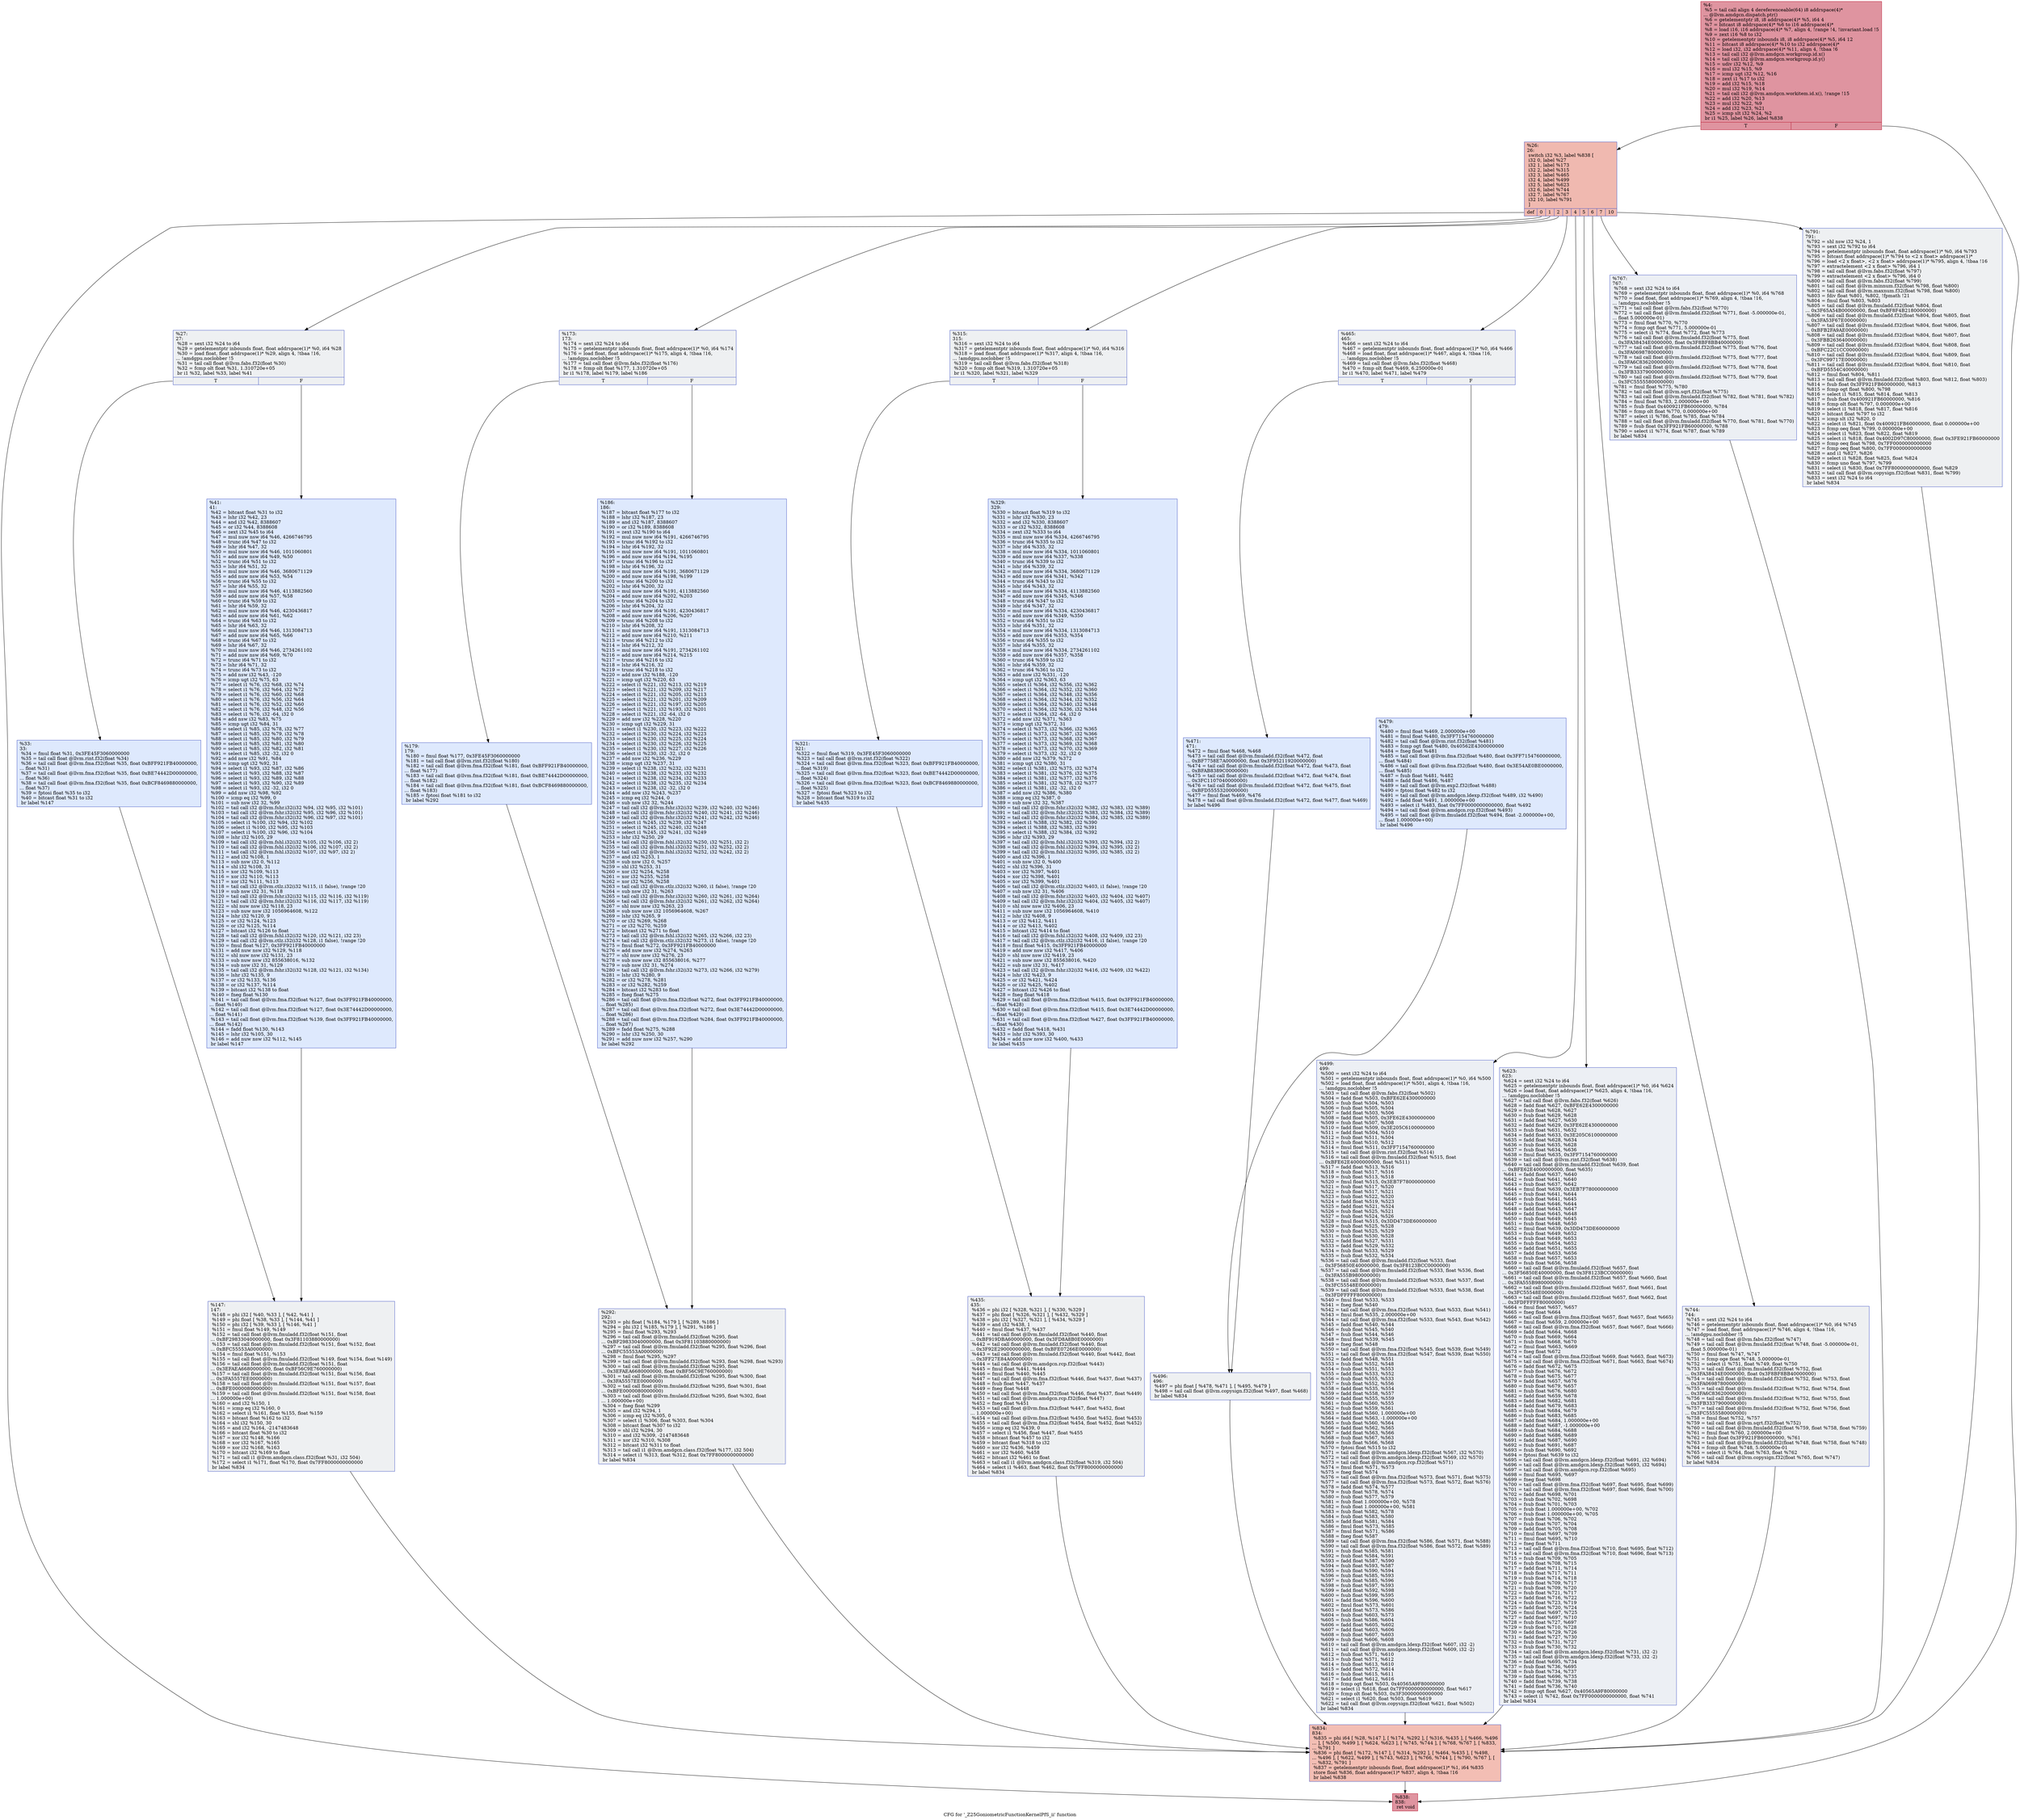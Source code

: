 digraph "CFG for '_Z25GoniometricFunctionKernelPfS_ii' function" {
	label="CFG for '_Z25GoniometricFunctionKernelPfS_ii' function";

	Node0x5f31430 [shape=record,color="#b70d28ff", style=filled, fillcolor="#b70d2870",label="{%4:\l  %5 = tail call align 4 dereferenceable(64) i8 addrspace(4)*\l... @llvm.amdgcn.dispatch.ptr()\l  %6 = getelementptr i8, i8 addrspace(4)* %5, i64 4\l  %7 = bitcast i8 addrspace(4)* %6 to i16 addrspace(4)*\l  %8 = load i16, i16 addrspace(4)* %7, align 4, !range !4, !invariant.load !5\l  %9 = zext i16 %8 to i32\l  %10 = getelementptr inbounds i8, i8 addrspace(4)* %5, i64 12\l  %11 = bitcast i8 addrspace(4)* %10 to i32 addrspace(4)*\l  %12 = load i32, i32 addrspace(4)* %11, align 4, !tbaa !6\l  %13 = tail call i32 @llvm.amdgcn.workgroup.id.x()\l  %14 = tail call i32 @llvm.amdgcn.workgroup.id.y()\l  %15 = udiv i32 %12, %9\l  %16 = mul i32 %15, %9\l  %17 = icmp ugt i32 %12, %16\l  %18 = zext i1 %17 to i32\l  %19 = add i32 %15, %18\l  %20 = mul i32 %19, %14\l  %21 = tail call i32 @llvm.amdgcn.workitem.id.x(), !range !15\l  %22 = add i32 %20, %13\l  %23 = mul i32 %22, %9\l  %24 = add i32 %23, %21\l  %25 = icmp slt i32 %24, %2\l  br i1 %25, label %26, label %838\l|{<s0>T|<s1>F}}"];
	Node0x5f31430:s0 -> Node0x5f33cc0;
	Node0x5f31430:s1 -> Node0x5f33d50;
	Node0x5f33cc0 [shape=record,color="#3d50c3ff", style=filled, fillcolor="#de614d70",label="{%26:\l26:                                               \l  switch i32 %3, label %838 [\l    i32 0, label %27\l    i32 1, label %173\l    i32 2, label %315\l    i32 3, label %465\l    i32 4, label %499\l    i32 5, label %623\l    i32 6, label %744\l    i32 7, label %767\l    i32 10, label %791\l  ]\l|{<s0>def|<s1>0|<s2>1|<s3>2|<s4>3|<s5>4|<s6>5|<s7>6|<s8>7|<s9>10}}"];
	Node0x5f33cc0:s0 -> Node0x5f33d50;
	Node0x5f33cc0:s1 -> Node0x5f33e90;
	Node0x5f33cc0:s2 -> Node0x5f33f10;
	Node0x5f33cc0:s3 -> Node0x5f33fd0;
	Node0x5f33cc0:s4 -> Node0x5f34090;
	Node0x5f33cc0:s5 -> Node0x5f34150;
	Node0x5f33cc0:s6 -> Node0x5f34210;
	Node0x5f33cc0:s7 -> Node0x5f342d0;
	Node0x5f33cc0:s8 -> Node0x5f34390;
	Node0x5f33cc0:s9 -> Node0x5f34450;
	Node0x5f33e90 [shape=record,color="#3d50c3ff", style=filled, fillcolor="#d9dce170",label="{%27:\l27:                                               \l  %28 = sext i32 %24 to i64\l  %29 = getelementptr inbounds float, float addrspace(1)* %0, i64 %28\l  %30 = load float, float addrspace(1)* %29, align 4, !tbaa !16,\l... !amdgpu.noclobber !5\l  %31 = tail call float @llvm.fabs.f32(float %30)\l  %32 = fcmp olt float %31, 1.310720e+05\l  br i1 %32, label %33, label %41\l|{<s0>T|<s1>F}}"];
	Node0x5f33e90:s0 -> Node0x5f33430;
	Node0x5f33e90:s1 -> Node0x5f334c0;
	Node0x5f33430 [shape=record,color="#3d50c3ff", style=filled, fillcolor="#b5cdfa70",label="{%33:\l33:                                               \l  %34 = fmul float %31, 0x3FE45F3060000000\l  %35 = tail call float @llvm.rint.f32(float %34)\l  %36 = tail call float @llvm.fma.f32(float %35, float 0xBFF921FB40000000,\l... float %31)\l  %37 = tail call float @llvm.fma.f32(float %35, float 0xBE74442D00000000,\l... float %36)\l  %38 = tail call float @llvm.fma.f32(float %35, float 0xBCF8469880000000,\l... float %37)\l  %39 = fptosi float %35 to i32\l  %40 = bitcast float %31 to i32\l  br label %147\l}"];
	Node0x5f33430 -> Node0x5f369e0;
	Node0x5f334c0 [shape=record,color="#3d50c3ff", style=filled, fillcolor="#b5cdfa70",label="{%41:\l41:                                               \l  %42 = bitcast float %31 to i32\l  %43 = lshr i32 %42, 23\l  %44 = and i32 %42, 8388607\l  %45 = or i32 %44, 8388608\l  %46 = zext i32 %45 to i64\l  %47 = mul nuw nsw i64 %46, 4266746795\l  %48 = trunc i64 %47 to i32\l  %49 = lshr i64 %47, 32\l  %50 = mul nuw nsw i64 %46, 1011060801\l  %51 = add nuw nsw i64 %49, %50\l  %52 = trunc i64 %51 to i32\l  %53 = lshr i64 %51, 32\l  %54 = mul nuw nsw i64 %46, 3680671129\l  %55 = add nuw nsw i64 %53, %54\l  %56 = trunc i64 %55 to i32\l  %57 = lshr i64 %55, 32\l  %58 = mul nuw nsw i64 %46, 4113882560\l  %59 = add nuw nsw i64 %57, %58\l  %60 = trunc i64 %59 to i32\l  %61 = lshr i64 %59, 32\l  %62 = mul nuw nsw i64 %46, 4230436817\l  %63 = add nuw nsw i64 %61, %62\l  %64 = trunc i64 %63 to i32\l  %65 = lshr i64 %63, 32\l  %66 = mul nuw nsw i64 %46, 1313084713\l  %67 = add nuw nsw i64 %65, %66\l  %68 = trunc i64 %67 to i32\l  %69 = lshr i64 %67, 32\l  %70 = mul nuw nsw i64 %46, 2734261102\l  %71 = add nuw nsw i64 %69, %70\l  %72 = trunc i64 %71 to i32\l  %73 = lshr i64 %71, 32\l  %74 = trunc i64 %73 to i32\l  %75 = add nsw i32 %43, -120\l  %76 = icmp ugt i32 %75, 63\l  %77 = select i1 %76, i32 %68, i32 %74\l  %78 = select i1 %76, i32 %64, i32 %72\l  %79 = select i1 %76, i32 %60, i32 %68\l  %80 = select i1 %76, i32 %56, i32 %64\l  %81 = select i1 %76, i32 %52, i32 %60\l  %82 = select i1 %76, i32 %48, i32 %56\l  %83 = select i1 %76, i32 -64, i32 0\l  %84 = add nsw i32 %83, %75\l  %85 = icmp ugt i32 %84, 31\l  %86 = select i1 %85, i32 %78, i32 %77\l  %87 = select i1 %85, i32 %79, i32 %78\l  %88 = select i1 %85, i32 %80, i32 %79\l  %89 = select i1 %85, i32 %81, i32 %80\l  %90 = select i1 %85, i32 %82, i32 %81\l  %91 = select i1 %85, i32 -32, i32 0\l  %92 = add nsw i32 %91, %84\l  %93 = icmp ugt i32 %92, 31\l  %94 = select i1 %93, i32 %87, i32 %86\l  %95 = select i1 %93, i32 %88, i32 %87\l  %96 = select i1 %93, i32 %89, i32 %88\l  %97 = select i1 %93, i32 %90, i32 %89\l  %98 = select i1 %93, i32 -32, i32 0\l  %99 = add nsw i32 %98, %92\l  %100 = icmp eq i32 %99, 0\l  %101 = sub nsw i32 32, %99\l  %102 = tail call i32 @llvm.fshr.i32(i32 %94, i32 %95, i32 %101)\l  %103 = tail call i32 @llvm.fshr.i32(i32 %95, i32 %96, i32 %101)\l  %104 = tail call i32 @llvm.fshr.i32(i32 %96, i32 %97, i32 %101)\l  %105 = select i1 %100, i32 %94, i32 %102\l  %106 = select i1 %100, i32 %95, i32 %103\l  %107 = select i1 %100, i32 %96, i32 %104\l  %108 = lshr i32 %105, 29\l  %109 = tail call i32 @llvm.fshl.i32(i32 %105, i32 %106, i32 2)\l  %110 = tail call i32 @llvm.fshl.i32(i32 %106, i32 %107, i32 2)\l  %111 = tail call i32 @llvm.fshl.i32(i32 %107, i32 %97, i32 2)\l  %112 = and i32 %108, 1\l  %113 = sub nsw i32 0, %112\l  %114 = shl i32 %108, 31\l  %115 = xor i32 %109, %113\l  %116 = xor i32 %110, %113\l  %117 = xor i32 %111, %113\l  %118 = tail call i32 @llvm.ctlz.i32(i32 %115, i1 false), !range !20\l  %119 = sub nsw i32 31, %118\l  %120 = tail call i32 @llvm.fshr.i32(i32 %115, i32 %116, i32 %119)\l  %121 = tail call i32 @llvm.fshr.i32(i32 %116, i32 %117, i32 %119)\l  %122 = shl nuw nsw i32 %118, 23\l  %123 = sub nuw nsw i32 1056964608, %122\l  %124 = lshr i32 %120, 9\l  %125 = or i32 %124, %123\l  %126 = or i32 %125, %114\l  %127 = bitcast i32 %126 to float\l  %128 = tail call i32 @llvm.fshl.i32(i32 %120, i32 %121, i32 23)\l  %129 = tail call i32 @llvm.ctlz.i32(i32 %128, i1 false), !range !20\l  %130 = fmul float %127, 0x3FF921FB40000000\l  %131 = add nuw nsw i32 %129, %118\l  %132 = shl nuw nsw i32 %131, 23\l  %133 = sub nuw nsw i32 855638016, %132\l  %134 = sub nsw i32 31, %129\l  %135 = tail call i32 @llvm.fshr.i32(i32 %128, i32 %121, i32 %134)\l  %136 = lshr i32 %135, 9\l  %137 = or i32 %133, %136\l  %138 = or i32 %137, %114\l  %139 = bitcast i32 %138 to float\l  %140 = fneg float %130\l  %141 = tail call float @llvm.fma.f32(float %127, float 0x3FF921FB40000000,\l... float %140)\l  %142 = tail call float @llvm.fma.f32(float %127, float 0x3E74442D00000000,\l... float %141)\l  %143 = tail call float @llvm.fma.f32(float %139, float 0x3FF921FB40000000,\l... float %142)\l  %144 = fadd float %130, %143\l  %145 = lshr i32 %105, 30\l  %146 = add nuw nsw i32 %112, %145\l  br label %147\l}"];
	Node0x5f334c0 -> Node0x5f369e0;
	Node0x5f369e0 [shape=record,color="#3d50c3ff", style=filled, fillcolor="#d9dce170",label="{%147:\l147:                                              \l  %148 = phi i32 [ %40, %33 ], [ %42, %41 ]\l  %149 = phi float [ %38, %33 ], [ %144, %41 ]\l  %150 = phi i32 [ %39, %33 ], [ %146, %41 ]\l  %151 = fmul float %149, %149\l  %152 = tail call float @llvm.fmuladd.f32(float %151, float\l... 0xBF29833040000000, float 0x3F81103880000000)\l  %153 = tail call float @llvm.fmuladd.f32(float %151, float %152, float\l... 0xBFC55553A0000000)\l  %154 = fmul float %151, %153\l  %155 = tail call float @llvm.fmuladd.f32(float %149, float %154, float %149)\l  %156 = tail call float @llvm.fmuladd.f32(float %151, float\l... 0x3EFAEA6680000000, float 0xBF56C9E760000000)\l  %157 = tail call float @llvm.fmuladd.f32(float %151, float %156, float\l... 0x3FA5557EE0000000)\l  %158 = tail call float @llvm.fmuladd.f32(float %151, float %157, float\l... 0xBFE0000080000000)\l  %159 = tail call float @llvm.fmuladd.f32(float %151, float %158, float\l... 1.000000e+00)\l  %160 = and i32 %150, 1\l  %161 = icmp eq i32 %160, 0\l  %162 = select i1 %161, float %155, float %159\l  %163 = bitcast float %162 to i32\l  %164 = shl i32 %150, 30\l  %165 = and i32 %164, -2147483648\l  %166 = bitcast float %30 to i32\l  %167 = xor i32 %148, %166\l  %168 = xor i32 %167, %165\l  %169 = xor i32 %168, %163\l  %170 = bitcast i32 %169 to float\l  %171 = tail call i1 @llvm.amdgcn.class.f32(float %31, i32 504)\l  %172 = select i1 %171, float %170, float 0x7FF8000000000000\l  br label %834\l}"];
	Node0x5f369e0 -> Node0x5f3ddc0;
	Node0x5f33f10 [shape=record,color="#3d50c3ff", style=filled, fillcolor="#d9dce170",label="{%173:\l173:                                              \l  %174 = sext i32 %24 to i64\l  %175 = getelementptr inbounds float, float addrspace(1)* %0, i64 %174\l  %176 = load float, float addrspace(1)* %175, align 4, !tbaa !16,\l... !amdgpu.noclobber !5\l  %177 = tail call float @llvm.fabs.f32(float %176)\l  %178 = fcmp olt float %177, 1.310720e+05\l  br i1 %178, label %179, label %186\l|{<s0>T|<s1>F}}"];
	Node0x5f33f10:s0 -> Node0x5f3e840;
	Node0x5f33f10:s1 -> Node0x5f3e8d0;
	Node0x5f3e840 [shape=record,color="#3d50c3ff", style=filled, fillcolor="#b5cdfa70",label="{%179:\l179:                                              \l  %180 = fmul float %177, 0x3FE45F3060000000\l  %181 = tail call float @llvm.rint.f32(float %180)\l  %182 = tail call float @llvm.fma.f32(float %181, float 0xBFF921FB40000000,\l... float %177)\l  %183 = tail call float @llvm.fma.f32(float %181, float 0xBE74442D00000000,\l... float %182)\l  %184 = tail call float @llvm.fma.f32(float %181, float 0xBCF8469880000000,\l... float %183)\l  %185 = fptosi float %181 to i32\l  br label %292\l}"];
	Node0x5f3e840 -> Node0x5f3ef90;
	Node0x5f3e8d0 [shape=record,color="#3d50c3ff", style=filled, fillcolor="#b5cdfa70",label="{%186:\l186:                                              \l  %187 = bitcast float %177 to i32\l  %188 = lshr i32 %187, 23\l  %189 = and i32 %187, 8388607\l  %190 = or i32 %189, 8388608\l  %191 = zext i32 %190 to i64\l  %192 = mul nuw nsw i64 %191, 4266746795\l  %193 = trunc i64 %192 to i32\l  %194 = lshr i64 %192, 32\l  %195 = mul nuw nsw i64 %191, 1011060801\l  %196 = add nuw nsw i64 %194, %195\l  %197 = trunc i64 %196 to i32\l  %198 = lshr i64 %196, 32\l  %199 = mul nuw nsw i64 %191, 3680671129\l  %200 = add nuw nsw i64 %198, %199\l  %201 = trunc i64 %200 to i32\l  %202 = lshr i64 %200, 32\l  %203 = mul nuw nsw i64 %191, 4113882560\l  %204 = add nuw nsw i64 %202, %203\l  %205 = trunc i64 %204 to i32\l  %206 = lshr i64 %204, 32\l  %207 = mul nuw nsw i64 %191, 4230436817\l  %208 = add nuw nsw i64 %206, %207\l  %209 = trunc i64 %208 to i32\l  %210 = lshr i64 %208, 32\l  %211 = mul nuw nsw i64 %191, 1313084713\l  %212 = add nuw nsw i64 %210, %211\l  %213 = trunc i64 %212 to i32\l  %214 = lshr i64 %212, 32\l  %215 = mul nuw nsw i64 %191, 2734261102\l  %216 = add nuw nsw i64 %214, %215\l  %217 = trunc i64 %216 to i32\l  %218 = lshr i64 %216, 32\l  %219 = trunc i64 %218 to i32\l  %220 = add nsw i32 %188, -120\l  %221 = icmp ugt i32 %220, 63\l  %222 = select i1 %221, i32 %213, i32 %219\l  %223 = select i1 %221, i32 %209, i32 %217\l  %224 = select i1 %221, i32 %205, i32 %213\l  %225 = select i1 %221, i32 %201, i32 %209\l  %226 = select i1 %221, i32 %197, i32 %205\l  %227 = select i1 %221, i32 %193, i32 %201\l  %228 = select i1 %221, i32 -64, i32 0\l  %229 = add nsw i32 %228, %220\l  %230 = icmp ugt i32 %229, 31\l  %231 = select i1 %230, i32 %223, i32 %222\l  %232 = select i1 %230, i32 %224, i32 %223\l  %233 = select i1 %230, i32 %225, i32 %224\l  %234 = select i1 %230, i32 %226, i32 %225\l  %235 = select i1 %230, i32 %227, i32 %226\l  %236 = select i1 %230, i32 -32, i32 0\l  %237 = add nsw i32 %236, %229\l  %238 = icmp ugt i32 %237, 31\l  %239 = select i1 %238, i32 %232, i32 %231\l  %240 = select i1 %238, i32 %233, i32 %232\l  %241 = select i1 %238, i32 %234, i32 %233\l  %242 = select i1 %238, i32 %235, i32 %234\l  %243 = select i1 %238, i32 -32, i32 0\l  %244 = add nsw i32 %243, %237\l  %245 = icmp eq i32 %244, 0\l  %246 = sub nsw i32 32, %244\l  %247 = tail call i32 @llvm.fshr.i32(i32 %239, i32 %240, i32 %246)\l  %248 = tail call i32 @llvm.fshr.i32(i32 %240, i32 %241, i32 %246)\l  %249 = tail call i32 @llvm.fshr.i32(i32 %241, i32 %242, i32 %246)\l  %250 = select i1 %245, i32 %239, i32 %247\l  %251 = select i1 %245, i32 %240, i32 %248\l  %252 = select i1 %245, i32 %241, i32 %249\l  %253 = lshr i32 %250, 29\l  %254 = tail call i32 @llvm.fshl.i32(i32 %250, i32 %251, i32 2)\l  %255 = tail call i32 @llvm.fshl.i32(i32 %251, i32 %252, i32 2)\l  %256 = tail call i32 @llvm.fshl.i32(i32 %252, i32 %242, i32 2)\l  %257 = and i32 %253, 1\l  %258 = sub nsw i32 0, %257\l  %259 = shl i32 %253, 31\l  %260 = xor i32 %254, %258\l  %261 = xor i32 %255, %258\l  %262 = xor i32 %256, %258\l  %263 = tail call i32 @llvm.ctlz.i32(i32 %260, i1 false), !range !20\l  %264 = sub nsw i32 31, %263\l  %265 = tail call i32 @llvm.fshr.i32(i32 %260, i32 %261, i32 %264)\l  %266 = tail call i32 @llvm.fshr.i32(i32 %261, i32 %262, i32 %264)\l  %267 = shl nuw nsw i32 %263, 23\l  %268 = sub nuw nsw i32 1056964608, %267\l  %269 = lshr i32 %265, 9\l  %270 = or i32 %269, %268\l  %271 = or i32 %270, %259\l  %272 = bitcast i32 %271 to float\l  %273 = tail call i32 @llvm.fshl.i32(i32 %265, i32 %266, i32 23)\l  %274 = tail call i32 @llvm.ctlz.i32(i32 %273, i1 false), !range !20\l  %275 = fmul float %272, 0x3FF921FB40000000\l  %276 = add nuw nsw i32 %274, %263\l  %277 = shl nuw nsw i32 %276, 23\l  %278 = sub nuw nsw i32 855638016, %277\l  %279 = sub nsw i32 31, %274\l  %280 = tail call i32 @llvm.fshr.i32(i32 %273, i32 %266, i32 %279)\l  %281 = lshr i32 %280, 9\l  %282 = or i32 %278, %281\l  %283 = or i32 %282, %259\l  %284 = bitcast i32 %283 to float\l  %285 = fneg float %275\l  %286 = tail call float @llvm.fma.f32(float %272, float 0x3FF921FB40000000,\l... float %285)\l  %287 = tail call float @llvm.fma.f32(float %272, float 0x3E74442D00000000,\l... float %286)\l  %288 = tail call float @llvm.fma.f32(float %284, float 0x3FF921FB40000000,\l... float %287)\l  %289 = fadd float %275, %288\l  %290 = lshr i32 %250, 30\l  %291 = add nuw nsw i32 %257, %290\l  br label %292\l}"];
	Node0x5f3e8d0 -> Node0x5f3ef90;
	Node0x5f3ef90 [shape=record,color="#3d50c3ff", style=filled, fillcolor="#d9dce170",label="{%292:\l292:                                              \l  %293 = phi float [ %184, %179 ], [ %289, %186 ]\l  %294 = phi i32 [ %185, %179 ], [ %291, %186 ]\l  %295 = fmul float %293, %293\l  %296 = tail call float @llvm.fmuladd.f32(float %295, float\l... 0xBF29833040000000, float 0x3F81103880000000)\l  %297 = tail call float @llvm.fmuladd.f32(float %295, float %296, float\l... 0xBFC55553A0000000)\l  %298 = fmul float %295, %297\l  %299 = tail call float @llvm.fmuladd.f32(float %293, float %298, float %293)\l  %300 = tail call float @llvm.fmuladd.f32(float %295, float\l... 0x3EFAEA6680000000, float 0xBF56C9E760000000)\l  %301 = tail call float @llvm.fmuladd.f32(float %295, float %300, float\l... 0x3FA5557EE0000000)\l  %302 = tail call float @llvm.fmuladd.f32(float %295, float %301, float\l... 0xBFE0000080000000)\l  %303 = tail call float @llvm.fmuladd.f32(float %295, float %302, float\l... 1.000000e+00)\l  %304 = fneg float %299\l  %305 = and i32 %294, 1\l  %306 = icmp eq i32 %305, 0\l  %307 = select i1 %306, float %303, float %304\l  %308 = bitcast float %307 to i32\l  %309 = shl i32 %294, 30\l  %310 = and i32 %309, -2147483648\l  %311 = xor i32 %310, %308\l  %312 = bitcast i32 %311 to float\l  %313 = tail call i1 @llvm.amdgcn.class.f32(float %177, i32 504)\l  %314 = select i1 %313, float %312, float 0x7FF8000000000000\l  br label %834\l}"];
	Node0x5f3ef90 -> Node0x5f3ddc0;
	Node0x5f33fd0 [shape=record,color="#3d50c3ff", style=filled, fillcolor="#d9dce170",label="{%315:\l315:                                              \l  %316 = sext i32 %24 to i64\l  %317 = getelementptr inbounds float, float addrspace(1)* %0, i64 %316\l  %318 = load float, float addrspace(1)* %317, align 4, !tbaa !16,\l... !amdgpu.noclobber !5\l  %319 = tail call float @llvm.fabs.f32(float %318)\l  %320 = fcmp olt float %319, 1.310720e+05\l  br i1 %320, label %321, label %329\l|{<s0>T|<s1>F}}"];
	Node0x5f33fd0:s0 -> Node0x5f45330;
	Node0x5f33fd0:s1 -> Node0x5f45380;
	Node0x5f45330 [shape=record,color="#3d50c3ff", style=filled, fillcolor="#b5cdfa70",label="{%321:\l321:                                              \l  %322 = fmul float %319, 0x3FE45F3060000000\l  %323 = tail call float @llvm.rint.f32(float %322)\l  %324 = tail call float @llvm.fma.f32(float %323, float 0xBFF921FB40000000,\l... float %319)\l  %325 = tail call float @llvm.fma.f32(float %323, float 0xBE74442D00000000,\l... float %324)\l  %326 = tail call float @llvm.fma.f32(float %323, float 0xBCF8469880000000,\l... float %325)\l  %327 = fptosi float %323 to i32\l  %328 = bitcast float %319 to i32\l  br label %435\l}"];
	Node0x5f45330 -> Node0x5f45a70;
	Node0x5f45380 [shape=record,color="#3d50c3ff", style=filled, fillcolor="#b5cdfa70",label="{%329:\l329:                                              \l  %330 = bitcast float %319 to i32\l  %331 = lshr i32 %330, 23\l  %332 = and i32 %330, 8388607\l  %333 = or i32 %332, 8388608\l  %334 = zext i32 %333 to i64\l  %335 = mul nuw nsw i64 %334, 4266746795\l  %336 = trunc i64 %335 to i32\l  %337 = lshr i64 %335, 32\l  %338 = mul nuw nsw i64 %334, 1011060801\l  %339 = add nuw nsw i64 %337, %338\l  %340 = trunc i64 %339 to i32\l  %341 = lshr i64 %339, 32\l  %342 = mul nuw nsw i64 %334, 3680671129\l  %343 = add nuw nsw i64 %341, %342\l  %344 = trunc i64 %343 to i32\l  %345 = lshr i64 %343, 32\l  %346 = mul nuw nsw i64 %334, 4113882560\l  %347 = add nuw nsw i64 %345, %346\l  %348 = trunc i64 %347 to i32\l  %349 = lshr i64 %347, 32\l  %350 = mul nuw nsw i64 %334, 4230436817\l  %351 = add nuw nsw i64 %349, %350\l  %352 = trunc i64 %351 to i32\l  %353 = lshr i64 %351, 32\l  %354 = mul nuw nsw i64 %334, 1313084713\l  %355 = add nuw nsw i64 %353, %354\l  %356 = trunc i64 %355 to i32\l  %357 = lshr i64 %355, 32\l  %358 = mul nuw nsw i64 %334, 2734261102\l  %359 = add nuw nsw i64 %357, %358\l  %360 = trunc i64 %359 to i32\l  %361 = lshr i64 %359, 32\l  %362 = trunc i64 %361 to i32\l  %363 = add nsw i32 %331, -120\l  %364 = icmp ugt i32 %363, 63\l  %365 = select i1 %364, i32 %356, i32 %362\l  %366 = select i1 %364, i32 %352, i32 %360\l  %367 = select i1 %364, i32 %348, i32 %356\l  %368 = select i1 %364, i32 %344, i32 %352\l  %369 = select i1 %364, i32 %340, i32 %348\l  %370 = select i1 %364, i32 %336, i32 %344\l  %371 = select i1 %364, i32 -64, i32 0\l  %372 = add nsw i32 %371, %363\l  %373 = icmp ugt i32 %372, 31\l  %374 = select i1 %373, i32 %366, i32 %365\l  %375 = select i1 %373, i32 %367, i32 %366\l  %376 = select i1 %373, i32 %368, i32 %367\l  %377 = select i1 %373, i32 %369, i32 %368\l  %378 = select i1 %373, i32 %370, i32 %369\l  %379 = select i1 %373, i32 -32, i32 0\l  %380 = add nsw i32 %379, %372\l  %381 = icmp ugt i32 %380, 31\l  %382 = select i1 %381, i32 %375, i32 %374\l  %383 = select i1 %381, i32 %376, i32 %375\l  %384 = select i1 %381, i32 %377, i32 %376\l  %385 = select i1 %381, i32 %378, i32 %377\l  %386 = select i1 %381, i32 -32, i32 0\l  %387 = add nsw i32 %386, %380\l  %388 = icmp eq i32 %387, 0\l  %389 = sub nsw i32 32, %387\l  %390 = tail call i32 @llvm.fshr.i32(i32 %382, i32 %383, i32 %389)\l  %391 = tail call i32 @llvm.fshr.i32(i32 %383, i32 %384, i32 %389)\l  %392 = tail call i32 @llvm.fshr.i32(i32 %384, i32 %385, i32 %389)\l  %393 = select i1 %388, i32 %382, i32 %390\l  %394 = select i1 %388, i32 %383, i32 %391\l  %395 = select i1 %388, i32 %384, i32 %392\l  %396 = lshr i32 %393, 29\l  %397 = tail call i32 @llvm.fshl.i32(i32 %393, i32 %394, i32 2)\l  %398 = tail call i32 @llvm.fshl.i32(i32 %394, i32 %395, i32 2)\l  %399 = tail call i32 @llvm.fshl.i32(i32 %395, i32 %385, i32 2)\l  %400 = and i32 %396, 1\l  %401 = sub nsw i32 0, %400\l  %402 = shl i32 %396, 31\l  %403 = xor i32 %397, %401\l  %404 = xor i32 %398, %401\l  %405 = xor i32 %399, %401\l  %406 = tail call i32 @llvm.ctlz.i32(i32 %403, i1 false), !range !20\l  %407 = sub nsw i32 31, %406\l  %408 = tail call i32 @llvm.fshr.i32(i32 %403, i32 %404, i32 %407)\l  %409 = tail call i32 @llvm.fshr.i32(i32 %404, i32 %405, i32 %407)\l  %410 = shl nuw nsw i32 %406, 23\l  %411 = sub nuw nsw i32 1056964608, %410\l  %412 = lshr i32 %408, 9\l  %413 = or i32 %412, %411\l  %414 = or i32 %413, %402\l  %415 = bitcast i32 %414 to float\l  %416 = tail call i32 @llvm.fshl.i32(i32 %408, i32 %409, i32 23)\l  %417 = tail call i32 @llvm.ctlz.i32(i32 %416, i1 false), !range !20\l  %418 = fmul float %415, 0x3FF921FB40000000\l  %419 = add nuw nsw i32 %417, %406\l  %420 = shl nuw nsw i32 %419, 23\l  %421 = sub nuw nsw i32 855638016, %420\l  %422 = sub nsw i32 31, %417\l  %423 = tail call i32 @llvm.fshr.i32(i32 %416, i32 %409, i32 %422)\l  %424 = lshr i32 %423, 9\l  %425 = or i32 %421, %424\l  %426 = or i32 %425, %402\l  %427 = bitcast i32 %426 to float\l  %428 = fneg float %418\l  %429 = tail call float @llvm.fma.f32(float %415, float 0x3FF921FB40000000,\l... float %428)\l  %430 = tail call float @llvm.fma.f32(float %415, float 0x3E74442D00000000,\l... float %429)\l  %431 = tail call float @llvm.fma.f32(float %427, float 0x3FF921FB40000000,\l... float %430)\l  %432 = fadd float %418, %431\l  %433 = lshr i32 %393, 30\l  %434 = add nuw nsw i32 %400, %433\l  br label %435\l}"];
	Node0x5f45380 -> Node0x5f45a70;
	Node0x5f45a70 [shape=record,color="#3d50c3ff", style=filled, fillcolor="#d9dce170",label="{%435:\l435:                                              \l  %436 = phi i32 [ %328, %321 ], [ %330, %329 ]\l  %437 = phi float [ %326, %321 ], [ %432, %329 ]\l  %438 = phi i32 [ %327, %321 ], [ %434, %329 ]\l  %439 = and i32 %438, 1\l  %440 = fmul float %437, %437\l  %441 = tail call float @llvm.fmuladd.f32(float %440, float\l... 0xBF919DBA60000000, float 0x3FD8A8B0E0000000)\l  %442 = tail call float @llvm.fmuladd.f32(float %440, float\l... 0x3F92E29000000000, float 0xBFE07266E0000000)\l  %443 = tail call float @llvm.fmuladd.f32(float %440, float %442, float\l... 0x3FF27E84A0000000)\l  %444 = tail call float @llvm.amdgcn.rcp.f32(float %443)\l  %445 = fmul float %441, %444\l  %446 = fmul float %440, %445\l  %447 = tail call float @llvm.fma.f32(float %446, float %437, float %437)\l  %448 = fsub float %447, %437\l  %449 = fneg float %448\l  %450 = tail call float @llvm.fma.f32(float %446, float %437, float %449)\l  %451 = tail call float @llvm.amdgcn.rcp.f32(float %447)\l  %452 = fneg float %451\l  %453 = tail call float @llvm.fma.f32(float %447, float %452, float\l... 1.000000e+00)\l  %454 = tail call float @llvm.fma.f32(float %450, float %452, float %453)\l  %455 = tail call float @llvm.fma.f32(float %454, float %452, float %452)\l  %456 = icmp eq i32 %439, 0\l  %457 = select i1 %456, float %447, float %455\l  %458 = bitcast float %457 to i32\l  %459 = bitcast float %318 to i32\l  %460 = xor i32 %436, %459\l  %461 = xor i32 %460, %458\l  %462 = bitcast i32 %461 to float\l  %463 = tail call i1 @llvm.amdgcn.class.f32(float %319, i32 504)\l  %464 = select i1 %463, float %462, float 0x7FF8000000000000\l  br label %834\l}"];
	Node0x5f45a70 -> Node0x5f3ddc0;
	Node0x5f34090 [shape=record,color="#3d50c3ff", style=filled, fillcolor="#d9dce170",label="{%465:\l465:                                              \l  %466 = sext i32 %24 to i64\l  %467 = getelementptr inbounds float, float addrspace(1)* %0, i64 %466\l  %468 = load float, float addrspace(1)* %467, align 4, !tbaa !16,\l... !amdgpu.noclobber !5\l  %469 = tail call float @llvm.fabs.f32(float %468)\l  %470 = fcmp olt float %469, 6.250000e-01\l  br i1 %470, label %471, label %479\l|{<s0>T|<s1>F}}"];
	Node0x5f34090:s0 -> Node0x5f4bd00;
	Node0x5f34090:s1 -> Node0x5f4bd90;
	Node0x5f4bd00 [shape=record,color="#3d50c3ff", style=filled, fillcolor="#b5cdfa70",label="{%471:\l471:                                              \l  %472 = fmul float %468, %468\l  %473 = tail call float @llvm.fmuladd.f32(float %472, float\l... 0xBF7758E7A0000000, float 0x3F95211920000000)\l  %474 = tail call float @llvm.fmuladd.f32(float %472, float %473, float\l... 0xBFAB8389C0000000)\l  %475 = tail call float @llvm.fmuladd.f32(float %472, float %474, float\l... 0x3FC1107040000000)\l  %476 = tail call float @llvm.fmuladd.f32(float %472, float %475, float\l... 0xBFD5555320000000)\l  %477 = fmul float %469, %476\l  %478 = tail call float @llvm.fmuladd.f32(float %472, float %477, float %469)\l  br label %496\l}"];
	Node0x5f4bd00 -> Node0x5f4c700;
	Node0x5f4bd90 [shape=record,color="#3d50c3ff", style=filled, fillcolor="#b5cdfa70",label="{%479:\l479:                                              \l  %480 = fmul float %469, 2.000000e+00\l  %481 = fmul float %480, 0x3FF7154760000000\l  %482 = tail call float @llvm.rint.f32(float %481)\l  %483 = fcmp ogt float %480, 0x40562E4300000000\l  %484 = fneg float %481\l  %485 = tail call float @llvm.fma.f32(float %480, float 0x3FF7154760000000,\l... float %484)\l  %486 = tail call float @llvm.fma.f32(float %480, float 0x3E54AE0BE0000000,\l... float %485)\l  %487 = fsub float %481, %482\l  %488 = fadd float %486, %487\l  %489 = tail call float @llvm.exp2.f32(float %488)\l  %490 = fptosi float %482 to i32\l  %491 = tail call float @llvm.amdgcn.ldexp.f32(float %489, i32 %490)\l  %492 = fadd float %491, 1.000000e+00\l  %493 = select i1 %483, float 0x7FF0000000000000, float %492\l  %494 = tail call float @llvm.amdgcn.rcp.f32(float %493)\l  %495 = tail call float @llvm.fmuladd.f32(float %494, float -2.000000e+00,\l... float 1.000000e+00)\l  br label %496\l}"];
	Node0x5f4bd90 -> Node0x5f4c700;
	Node0x5f4c700 [shape=record,color="#3d50c3ff", style=filled, fillcolor="#d9dce170",label="{%496:\l496:                                              \l  %497 = phi float [ %478, %471 ], [ %495, %479 ]\l  %498 = tail call float @llvm.copysign.f32(float %497, float %468)\l  br label %834\l}"];
	Node0x5f4c700 -> Node0x5f3ddc0;
	Node0x5f34150 [shape=record,color="#3d50c3ff", style=filled, fillcolor="#d4dbe670",label="{%499:\l499:                                              \l  %500 = sext i32 %24 to i64\l  %501 = getelementptr inbounds float, float addrspace(1)* %0, i64 %500\l  %502 = load float, float addrspace(1)* %501, align 4, !tbaa !16,\l... !amdgpu.noclobber !5\l  %503 = tail call float @llvm.fabs.f32(float %502)\l  %504 = fadd float %503, 0xBFE62E4300000000\l  %505 = fsub float %504, %503\l  %506 = fsub float %505, %504\l  %507 = fadd float %503, %506\l  %508 = fadd float %505, 0x3FE62E4300000000\l  %509 = fsub float %507, %508\l  %510 = fadd float %509, 0x3E205C6100000000\l  %511 = fadd float %504, %510\l  %512 = fsub float %511, %504\l  %513 = fsub float %510, %512\l  %514 = fmul float %511, 0x3FF7154760000000\l  %515 = tail call float @llvm.rint.f32(float %514)\l  %516 = tail call float @llvm.fmuladd.f32(float %515, float\l... 0xBFE62E4000000000, float %511)\l  %517 = fadd float %513, %516\l  %518 = fsub float %517, %516\l  %519 = fsub float %513, %518\l  %520 = fmul float %515, 0x3EB7F78000000000\l  %521 = fsub float %517, %520\l  %522 = fsub float %517, %521\l  %523 = fsub float %522, %520\l  %524 = fadd float %519, %523\l  %525 = fadd float %521, %524\l  %526 = fsub float %525, %521\l  %527 = fsub float %524, %526\l  %528 = fmul float %515, 0x3DD473DE60000000\l  %529 = fsub float %525, %528\l  %530 = fsub float %525, %529\l  %531 = fsub float %530, %528\l  %532 = fadd float %527, %531\l  %533 = fadd float %529, %532\l  %534 = fsub float %533, %529\l  %535 = fsub float %532, %534\l  %536 = tail call float @llvm.fmuladd.f32(float %533, float\l... 0x3F56850E40000000, float 0x3F8123BCC0000000)\l  %537 = tail call float @llvm.fmuladd.f32(float %533, float %536, float\l... 0x3FA555B980000000)\l  %538 = tail call float @llvm.fmuladd.f32(float %533, float %537, float\l... 0x3FC55548E0000000)\l  %539 = tail call float @llvm.fmuladd.f32(float %533, float %538, float\l... 0x3FDFFFFF80000000)\l  %540 = fmul float %533, %533\l  %541 = fneg float %540\l  %542 = tail call float @llvm.fma.f32(float %533, float %533, float %541)\l  %543 = fmul float %535, 2.000000e+00\l  %544 = tail call float @llvm.fma.f32(float %533, float %543, float %542)\l  %545 = fadd float %540, %544\l  %546 = fsub float %545, %540\l  %547 = fsub float %544, %546\l  %548 = fmul float %539, %545\l  %549 = fneg float %548\l  %550 = tail call float @llvm.fma.f32(float %545, float %539, float %549)\l  %551 = tail call float @llvm.fma.f32(float %547, float %539, float %550)\l  %552 = fadd float %548, %551\l  %553 = fsub float %552, %548\l  %554 = fsub float %551, %553\l  %555 = fadd float %533, %552\l  %556 = fsub float %555, %533\l  %557 = fsub float %552, %556\l  %558 = fadd float %535, %554\l  %559 = fadd float %558, %557\l  %560 = fadd float %555, %559\l  %561 = fsub float %560, %555\l  %562 = fsub float %559, %561\l  %563 = fadd float %560, 1.000000e+00\l  %564 = fadd float %563, -1.000000e+00\l  %565 = fsub float %560, %564\l  %566 = fadd float %562, %565\l  %567 = fadd float %563, %566\l  %568 = fsub float %567, %563\l  %569 = fsub float %566, %568\l  %570 = fptosi float %515 to i32\l  %571 = tail call float @llvm.amdgcn.ldexp.f32(float %567, i32 %570)\l  %572 = tail call float @llvm.amdgcn.ldexp.f32(float %569, i32 %570)\l  %573 = tail call float @llvm.amdgcn.rcp.f32(float %571)\l  %574 = fmul float %571, %573\l  %575 = fneg float %574\l  %576 = tail call float @llvm.fma.f32(float %573, float %571, float %575)\l  %577 = tail call float @llvm.fma.f32(float %573, float %572, float %576)\l  %578 = fadd float %574, %577\l  %579 = fsub float %578, %574\l  %580 = fsub float %577, %579\l  %581 = fsub float 1.000000e+00, %578\l  %582 = fsub float 1.000000e+00, %581\l  %583 = fsub float %582, %578\l  %584 = fsub float %583, %580\l  %585 = fadd float %581, %584\l  %586 = fmul float %573, %585\l  %587 = fmul float %571, %586\l  %588 = fneg float %587\l  %589 = tail call float @llvm.fma.f32(float %586, float %571, float %588)\l  %590 = tail call float @llvm.fma.f32(float %586, float %572, float %589)\l  %591 = fsub float %585, %581\l  %592 = fsub float %584, %591\l  %593 = fadd float %587, %590\l  %594 = fsub float %593, %587\l  %595 = fsub float %590, %594\l  %596 = fsub float %585, %593\l  %597 = fsub float %585, %596\l  %598 = fsub float %597, %593\l  %599 = fadd float %592, %598\l  %600 = fsub float %599, %595\l  %601 = fadd float %596, %600\l  %602 = fmul float %573, %601\l  %603 = fadd float %573, %586\l  %604 = fsub float %603, %573\l  %605 = fsub float %586, %604\l  %606 = fadd float %605, %602\l  %607 = fadd float %603, %606\l  %608 = fsub float %607, %603\l  %609 = fsub float %606, %608\l  %610 = tail call float @llvm.amdgcn.ldexp.f32(float %607, i32 -2)\l  %611 = tail call float @llvm.amdgcn.ldexp.f32(float %609, i32 -2)\l  %612 = fsub float %571, %610\l  %613 = fsub float %571, %612\l  %614 = fsub float %613, %610\l  %615 = fadd float %572, %614\l  %616 = fsub float %615, %611\l  %617 = fadd float %612, %616\l  %618 = fcmp ogt float %503, 0x40565A9F80000000\l  %619 = select i1 %618, float 0x7FF0000000000000, float %617\l  %620 = fcmp olt float %503, 0x3F30000000000000\l  %621 = select i1 %620, float %503, float %619\l  %622 = tail call float @llvm.copysign.f32(float %621, float %502)\l  br label %834\l}"];
	Node0x5f34150 -> Node0x5f3ddc0;
	Node0x5f34210 [shape=record,color="#3d50c3ff", style=filled, fillcolor="#d4dbe670",label="{%623:\l623:                                              \l  %624 = sext i32 %24 to i64\l  %625 = getelementptr inbounds float, float addrspace(1)* %0, i64 %624\l  %626 = load float, float addrspace(1)* %625, align 4, !tbaa !16,\l... !amdgpu.noclobber !5\l  %627 = tail call float @llvm.fabs.f32(float %626)\l  %628 = fadd float %627, 0xBFE62E4300000000\l  %629 = fsub float %628, %627\l  %630 = fsub float %629, %628\l  %631 = fadd float %627, %630\l  %632 = fadd float %629, 0x3FE62E4300000000\l  %633 = fsub float %631, %632\l  %634 = fadd float %633, 0x3E205C6100000000\l  %635 = fadd float %628, %634\l  %636 = fsub float %635, %628\l  %637 = fsub float %634, %636\l  %638 = fmul float %635, 0x3FF7154760000000\l  %639 = tail call float @llvm.rint.f32(float %638)\l  %640 = tail call float @llvm.fmuladd.f32(float %639, float\l... 0xBFE62E4000000000, float %635)\l  %641 = fadd float %637, %640\l  %642 = fsub float %641, %640\l  %643 = fsub float %637, %642\l  %644 = fmul float %639, 0x3EB7F78000000000\l  %645 = fsub float %641, %644\l  %646 = fsub float %641, %645\l  %647 = fsub float %646, %644\l  %648 = fadd float %643, %647\l  %649 = fadd float %645, %648\l  %650 = fsub float %649, %645\l  %651 = fsub float %648, %650\l  %652 = fmul float %639, 0x3DD473DE60000000\l  %653 = fsub float %649, %652\l  %654 = fsub float %649, %653\l  %655 = fsub float %654, %652\l  %656 = fadd float %651, %655\l  %657 = fadd float %653, %656\l  %658 = fsub float %657, %653\l  %659 = fsub float %656, %658\l  %660 = tail call float @llvm.fmuladd.f32(float %657, float\l... 0x3F56850E40000000, float 0x3F8123BCC0000000)\l  %661 = tail call float @llvm.fmuladd.f32(float %657, float %660, float\l... 0x3FA555B980000000)\l  %662 = tail call float @llvm.fmuladd.f32(float %657, float %661, float\l... 0x3FC55548E0000000)\l  %663 = tail call float @llvm.fmuladd.f32(float %657, float %662, float\l... 0x3FDFFFFF80000000)\l  %664 = fmul float %657, %657\l  %665 = fneg float %664\l  %666 = tail call float @llvm.fma.f32(float %657, float %657, float %665)\l  %667 = fmul float %659, 2.000000e+00\l  %668 = tail call float @llvm.fma.f32(float %657, float %667, float %666)\l  %669 = fadd float %664, %668\l  %670 = fsub float %669, %664\l  %671 = fsub float %668, %670\l  %672 = fmul float %663, %669\l  %673 = fneg float %672\l  %674 = tail call float @llvm.fma.f32(float %669, float %663, float %673)\l  %675 = tail call float @llvm.fma.f32(float %671, float %663, float %674)\l  %676 = fadd float %672, %675\l  %677 = fsub float %676, %672\l  %678 = fsub float %675, %677\l  %679 = fadd float %657, %676\l  %680 = fsub float %679, %657\l  %681 = fsub float %676, %680\l  %682 = fadd float %659, %678\l  %683 = fadd float %682, %681\l  %684 = fadd float %679, %683\l  %685 = fsub float %684, %679\l  %686 = fsub float %683, %685\l  %687 = fadd float %684, 1.000000e+00\l  %688 = fadd float %687, -1.000000e+00\l  %689 = fsub float %684, %688\l  %690 = fadd float %686, %689\l  %691 = fadd float %687, %690\l  %692 = fsub float %691, %687\l  %693 = fsub float %690, %692\l  %694 = fptosi float %639 to i32\l  %695 = tail call float @llvm.amdgcn.ldexp.f32(float %691, i32 %694)\l  %696 = tail call float @llvm.amdgcn.ldexp.f32(float %693, i32 %694)\l  %697 = tail call float @llvm.amdgcn.rcp.f32(float %695)\l  %698 = fmul float %695, %697\l  %699 = fneg float %698\l  %700 = tail call float @llvm.fma.f32(float %697, float %695, float %699)\l  %701 = tail call float @llvm.fma.f32(float %697, float %696, float %700)\l  %702 = fadd float %698, %701\l  %703 = fsub float %702, %698\l  %704 = fsub float %701, %703\l  %705 = fsub float 1.000000e+00, %702\l  %706 = fsub float 1.000000e+00, %705\l  %707 = fsub float %706, %702\l  %708 = fsub float %707, %704\l  %709 = fadd float %705, %708\l  %710 = fmul float %697, %709\l  %711 = fmul float %695, %710\l  %712 = fneg float %711\l  %713 = tail call float @llvm.fma.f32(float %710, float %695, float %712)\l  %714 = tail call float @llvm.fma.f32(float %710, float %696, float %713)\l  %715 = fsub float %709, %705\l  %716 = fsub float %708, %715\l  %717 = fadd float %711, %714\l  %718 = fsub float %717, %711\l  %719 = fsub float %714, %718\l  %720 = fsub float %709, %717\l  %721 = fsub float %709, %720\l  %722 = fsub float %721, %717\l  %723 = fadd float %716, %722\l  %724 = fsub float %723, %719\l  %725 = fadd float %720, %724\l  %726 = fmul float %697, %725\l  %727 = fadd float %697, %710\l  %728 = fsub float %727, %697\l  %729 = fsub float %710, %728\l  %730 = fadd float %729, %726\l  %731 = fadd float %727, %730\l  %732 = fsub float %731, %727\l  %733 = fsub float %730, %732\l  %734 = tail call float @llvm.amdgcn.ldexp.f32(float %731, i32 -2)\l  %735 = tail call float @llvm.amdgcn.ldexp.f32(float %733, i32 -2)\l  %736 = fadd float %695, %734\l  %737 = fsub float %736, %695\l  %738 = fsub float %734, %737\l  %739 = fadd float %696, %735\l  %740 = fadd float %739, %738\l  %741 = fadd float %736, %740\l  %742 = fcmp ogt float %627, 0x40565A9F80000000\l  %743 = select i1 %742, float 0x7FF0000000000000, float %741\l  br label %834\l}"];
	Node0x5f34210 -> Node0x5f3ddc0;
	Node0x5f342d0 [shape=record,color="#3d50c3ff", style=filled, fillcolor="#d9dce170",label="{%744:\l744:                                              \l  %745 = sext i32 %24 to i64\l  %746 = getelementptr inbounds float, float addrspace(1)* %0, i64 %745\l  %747 = load float, float addrspace(1)* %746, align 4, !tbaa !16,\l... !amdgpu.noclobber !5\l  %748 = tail call float @llvm.fabs.f32(float %747)\l  %749 = tail call float @llvm.fmuladd.f32(float %748, float -5.000000e-01,\l... float 5.000000e-01)\l  %750 = fmul float %747, %747\l  %751 = fcmp oge float %748, 5.000000e-01\l  %752 = select i1 %751, float %749, float %750\l  %753 = tail call float @llvm.fmuladd.f32(float %752, float\l... 0x3FA38434E0000000, float 0x3F8BF8BB40000000)\l  %754 = tail call float @llvm.fmuladd.f32(float %752, float %753, float\l... 0x3FA0698780000000)\l  %755 = tail call float @llvm.fmuladd.f32(float %752, float %754, float\l... 0x3FA6C83620000000)\l  %756 = tail call float @llvm.fmuladd.f32(float %752, float %755, float\l... 0x3FB3337900000000)\l  %757 = tail call float @llvm.fmuladd.f32(float %752, float %756, float\l... 0x3FC5555580000000)\l  %758 = fmul float %752, %757\l  %759 = tail call float @llvm.sqrt.f32(float %752)\l  %760 = tail call float @llvm.fmuladd.f32(float %759, float %758, float %759)\l  %761 = fmul float %760, 2.000000e+00\l  %762 = fsub float 0x3FF921FB60000000, %761\l  %763 = tail call float @llvm.fmuladd.f32(float %748, float %758, float %748)\l  %764 = fcmp olt float %748, 5.000000e-01\l  %765 = select i1 %764, float %763, float %762\l  %766 = tail call float @llvm.copysign.f32(float %765, float %747)\l  br label %834\l}"];
	Node0x5f342d0 -> Node0x5f3ddc0;
	Node0x5f34390 [shape=record,color="#3d50c3ff", style=filled, fillcolor="#d4dbe670",label="{%767:\l767:                                              \l  %768 = sext i32 %24 to i64\l  %769 = getelementptr inbounds float, float addrspace(1)* %0, i64 %768\l  %770 = load float, float addrspace(1)* %769, align 4, !tbaa !16,\l... !amdgpu.noclobber !5\l  %771 = tail call float @llvm.fabs.f32(float %770)\l  %772 = tail call float @llvm.fmuladd.f32(float %771, float -5.000000e-01,\l... float 5.000000e-01)\l  %773 = fmul float %770, %770\l  %774 = fcmp ogt float %771, 5.000000e-01\l  %775 = select i1 %774, float %772, float %773\l  %776 = tail call float @llvm.fmuladd.f32(float %775, float\l... 0x3FA38434E0000000, float 0x3F8BF8BB40000000)\l  %777 = tail call float @llvm.fmuladd.f32(float %775, float %776, float\l... 0x3FA0698780000000)\l  %778 = tail call float @llvm.fmuladd.f32(float %775, float %777, float\l... 0x3FA6C83620000000)\l  %779 = tail call float @llvm.fmuladd.f32(float %775, float %778, float\l... 0x3FB3337900000000)\l  %780 = tail call float @llvm.fmuladd.f32(float %775, float %779, float\l... 0x3FC5555580000000)\l  %781 = fmul float %775, %780\l  %782 = tail call float @llvm.sqrt.f32(float %775)\l  %783 = tail call float @llvm.fmuladd.f32(float %782, float %781, float %782)\l  %784 = fmul float %783, 2.000000e+00\l  %785 = fsub float 0x400921FB60000000, %784\l  %786 = fcmp olt float %770, 0.000000e+00\l  %787 = select i1 %786, float %785, float %784\l  %788 = tail call float @llvm.fmuladd.f32(float %770, float %781, float %770)\l  %789 = fsub float 0x3FF921FB60000000, %788\l  %790 = select i1 %774, float %787, float %789\l  br label %834\l}"];
	Node0x5f34390 -> Node0x5f3ddc0;
	Node0x5f34450 [shape=record,color="#3d50c3ff", style=filled, fillcolor="#d9dce170",label="{%791:\l791:                                              \l  %792 = shl nsw i32 %24, 1\l  %793 = sext i32 %792 to i64\l  %794 = getelementptr inbounds float, float addrspace(1)* %0, i64 %793\l  %795 = bitcast float addrspace(1)* %794 to \<2 x float\> addrspace(1)*\l  %796 = load \<2 x float\>, \<2 x float\> addrspace(1)* %795, align 4, !tbaa !16\l  %797 = extractelement \<2 x float\> %796, i64 1\l  %798 = tail call float @llvm.fabs.f32(float %797)\l  %799 = extractelement \<2 x float\> %796, i64 0\l  %800 = tail call float @llvm.fabs.f32(float %799)\l  %801 = tail call float @llvm.minnum.f32(float %798, float %800)\l  %802 = tail call float @llvm.maxnum.f32(float %798, float %800)\l  %803 = fdiv float %801, %802, !fpmath !21\l  %804 = fmul float %803, %803\l  %805 = tail call float @llvm.fmuladd.f32(float %804, float\l... 0x3F65A54B00000000, float 0xBF8F4B2180000000)\l  %806 = tail call float @llvm.fmuladd.f32(float %804, float %805, float\l... 0x3FA53F67E0000000)\l  %807 = tail call float @llvm.fmuladd.f32(float %804, float %806, float\l... 0xBFB2FA9AE0000000)\l  %808 = tail call float @llvm.fmuladd.f32(float %804, float %807, float\l... 0x3FBB263640000000)\l  %809 = tail call float @llvm.fmuladd.f32(float %804, float %808, float\l... 0xBFC22C1CC0000000)\l  %810 = tail call float @llvm.fmuladd.f32(float %804, float %809, float\l... 0x3FC99717E0000000)\l  %811 = tail call float @llvm.fmuladd.f32(float %804, float %810, float\l... 0xBFD5554C40000000)\l  %812 = fmul float %804, %811\l  %813 = tail call float @llvm.fmuladd.f32(float %803, float %812, float %803)\l  %814 = fsub float 0x3FF921FB60000000, %813\l  %815 = fcmp ogt float %800, %798\l  %816 = select i1 %815, float %814, float %813\l  %817 = fsub float 0x400921FB60000000, %816\l  %818 = fcmp olt float %797, 0.000000e+00\l  %819 = select i1 %818, float %817, float %816\l  %820 = bitcast float %797 to i32\l  %821 = icmp slt i32 %820, 0\l  %822 = select i1 %821, float 0x400921FB60000000, float 0.000000e+00\l  %823 = fcmp oeq float %799, 0.000000e+00\l  %824 = select i1 %823, float %822, float %819\l  %825 = select i1 %818, float 0x4002D97C80000000, float 0x3FE921FB60000000\l  %826 = fcmp oeq float %798, 0x7FF0000000000000\l  %827 = fcmp oeq float %800, 0x7FF0000000000000\l  %828 = and i1 %827, %826\l  %829 = select i1 %828, float %825, float %824\l  %830 = fcmp uno float %797, %799\l  %831 = select i1 %830, float 0x7FF8000000000000, float %829\l  %832 = tail call float @llvm.copysign.f32(float %831, float %799)\l  %833 = sext i32 %24 to i64\l  br label %834\l}"];
	Node0x5f34450 -> Node0x5f3ddc0;
	Node0x5f3ddc0 [shape=record,color="#3d50c3ff", style=filled, fillcolor="#e36c5570",label="{%834:\l834:                                              \l  %835 = phi i64 [ %28, %147 ], [ %174, %292 ], [ %316, %435 ], [ %466, %496\l... ], [ %500, %499 ], [ %624, %623 ], [ %745, %744 ], [ %768, %767 ], [ %833,\l... %791 ]\l  %836 = phi float [ %172, %147 ], [ %314, %292 ], [ %464, %435 ], [ %498,\l... %496 ], [ %622, %499 ], [ %743, %623 ], [ %766, %744 ], [ %790, %767 ], [\l... %832, %791 ]\l  %837 = getelementptr inbounds float, float addrspace(1)* %1, i64 %835\l  store float %836, float addrspace(1)* %837, align 4, !tbaa !16\l  br label %838\l}"];
	Node0x5f3ddc0 -> Node0x5f33d50;
	Node0x5f33d50 [shape=record,color="#b70d28ff", style=filled, fillcolor="#b70d2870",label="{%838:\l838:                                              \l  ret void\l}"];
}
